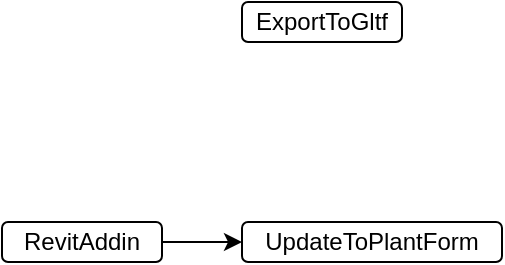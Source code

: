<mxfile version="15.5.5" type="github">
  <diagram id="LZ3-XVrk3gmFiRfig4vP" name="Page-1">
    <mxGraphModel dx="813" dy="454" grid="1" gridSize="10" guides="1" tooltips="1" connect="1" arrows="1" fold="1" page="1" pageScale="1" pageWidth="827" pageHeight="1169" math="0" shadow="0">
      <root>
        <mxCell id="0" />
        <mxCell id="1" parent="0" />
        <mxCell id="nbq2JxOcgj9UBMcEW2vw-4" style="edgeStyle=orthogonalEdgeStyle;rounded=0;orthogonalLoop=1;jettySize=auto;html=1;" edge="1" parent="1" source="nbq2JxOcgj9UBMcEW2vw-1" target="nbq2JxOcgj9UBMcEW2vw-3">
          <mxGeometry relative="1" as="geometry" />
        </mxCell>
        <mxCell id="nbq2JxOcgj9UBMcEW2vw-1" value="RevitAddin" style="rounded=1;whiteSpace=wrap;html=1;" vertex="1" parent="1">
          <mxGeometry x="80" y="410" width="80" height="20" as="geometry" />
        </mxCell>
        <mxCell id="nbq2JxOcgj9UBMcEW2vw-2" value="ExportToGltf" style="rounded=1;whiteSpace=wrap;html=1;" vertex="1" parent="1">
          <mxGeometry x="200" y="300" width="80" height="20" as="geometry" />
        </mxCell>
        <mxCell id="nbq2JxOcgj9UBMcEW2vw-3" value="UpdateToPlantForm" style="rounded=1;whiteSpace=wrap;html=1;" vertex="1" parent="1">
          <mxGeometry x="200" y="410" width="130" height="20" as="geometry" />
        </mxCell>
      </root>
    </mxGraphModel>
  </diagram>
</mxfile>
